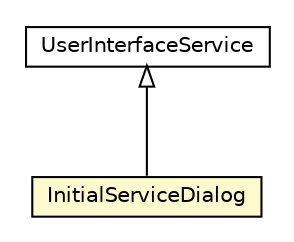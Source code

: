 #!/usr/local/bin/dot
#
# Class diagram 
# Generated by UMLGraph version R5_6-24-gf6e263 (http://www.umlgraph.org/)
#

digraph G {
	edge [fontname="Helvetica",fontsize=10,labelfontname="Helvetica",labelfontsize=10];
	node [fontname="Helvetica",fontsize=10,shape=plaintext];
	nodesep=0.25;
	ranksep=0.5;
	// org.universAAL.middleware.service.owl.UserInterfaceService
	c4595164 [label=<<table title="org.universAAL.middleware.service.owl.UserInterfaceService" border="0" cellborder="1" cellspacing="0" cellpadding="2" port="p" href="./UserInterfaceService.html">
		<tr><td><table border="0" cellspacing="0" cellpadding="1">
<tr><td align="center" balign="center"> UserInterfaceService </td></tr>
		</table></td></tr>
		</table>>, URL="./UserInterfaceService.html", fontname="Helvetica", fontcolor="black", fontsize=10.0];
	// org.universAAL.middleware.service.owl.InitialServiceDialog
	c4595165 [label=<<table title="org.universAAL.middleware.service.owl.InitialServiceDialog" border="0" cellborder="1" cellspacing="0" cellpadding="2" port="p" bgcolor="lemonChiffon" href="./InitialServiceDialog.html">
		<tr><td><table border="0" cellspacing="0" cellpadding="1">
<tr><td align="center" balign="center"> InitialServiceDialog </td></tr>
		</table></td></tr>
		</table>>, URL="./InitialServiceDialog.html", fontname="Helvetica", fontcolor="black", fontsize=10.0];
	//org.universAAL.middleware.service.owl.InitialServiceDialog extends org.universAAL.middleware.service.owl.UserInterfaceService
	c4595164:p -> c4595165:p [dir=back,arrowtail=empty];
}

